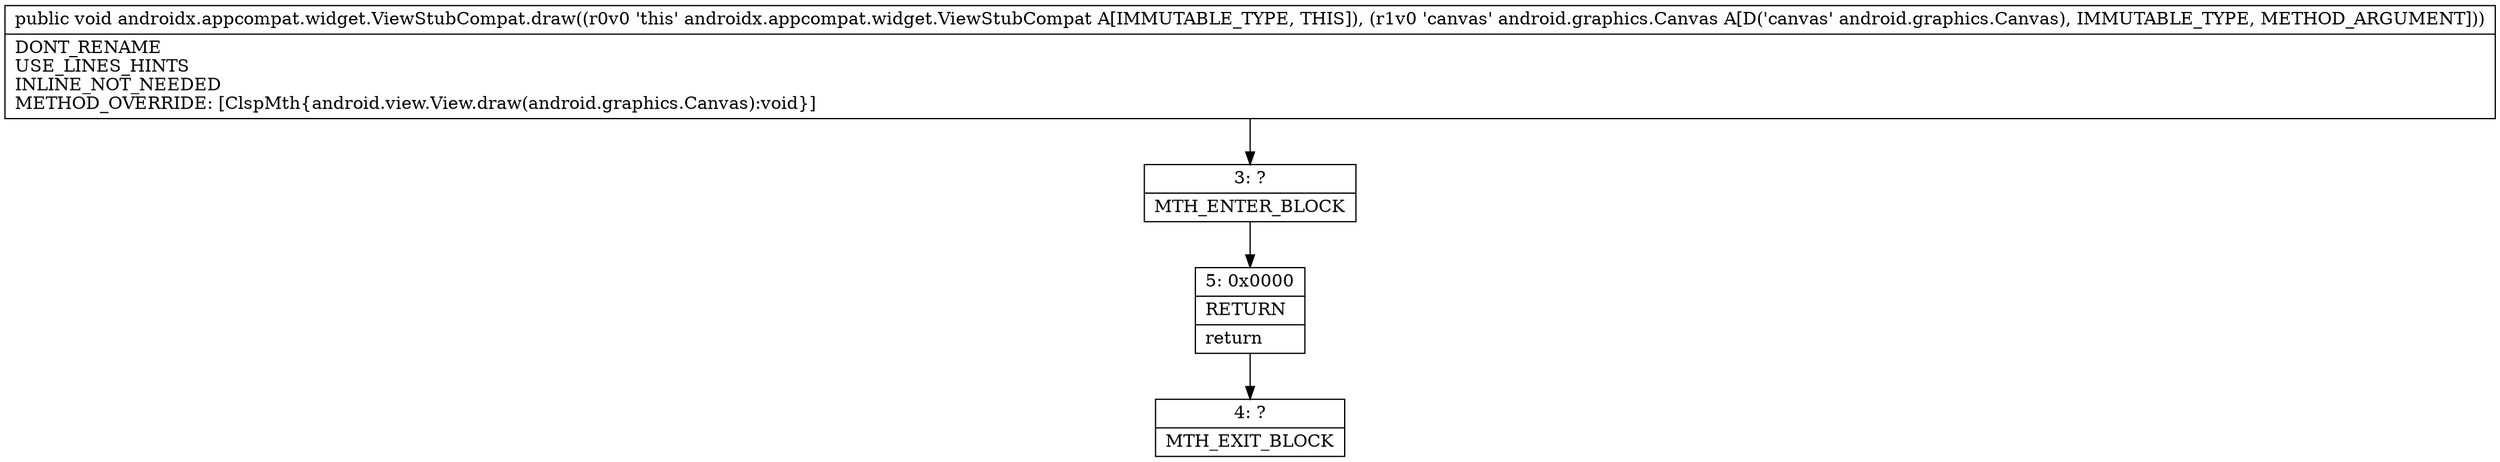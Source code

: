 digraph "CFG forandroidx.appcompat.widget.ViewStubCompat.draw(Landroid\/graphics\/Canvas;)V" {
Node_3 [shape=record,label="{3\:\ ?|MTH_ENTER_BLOCK\l}"];
Node_5 [shape=record,label="{5\:\ 0x0000|RETURN\l|return\l}"];
Node_4 [shape=record,label="{4\:\ ?|MTH_EXIT_BLOCK\l}"];
MethodNode[shape=record,label="{public void androidx.appcompat.widget.ViewStubCompat.draw((r0v0 'this' androidx.appcompat.widget.ViewStubCompat A[IMMUTABLE_TYPE, THIS]), (r1v0 'canvas' android.graphics.Canvas A[D('canvas' android.graphics.Canvas), IMMUTABLE_TYPE, METHOD_ARGUMENT]))  | DONT_RENAME\lUSE_LINES_HINTS\lINLINE_NOT_NEEDED\lMETHOD_OVERRIDE: [ClspMth\{android.view.View.draw(android.graphics.Canvas):void\}]\l}"];
MethodNode -> Node_3;Node_3 -> Node_5;
Node_5 -> Node_4;
}

